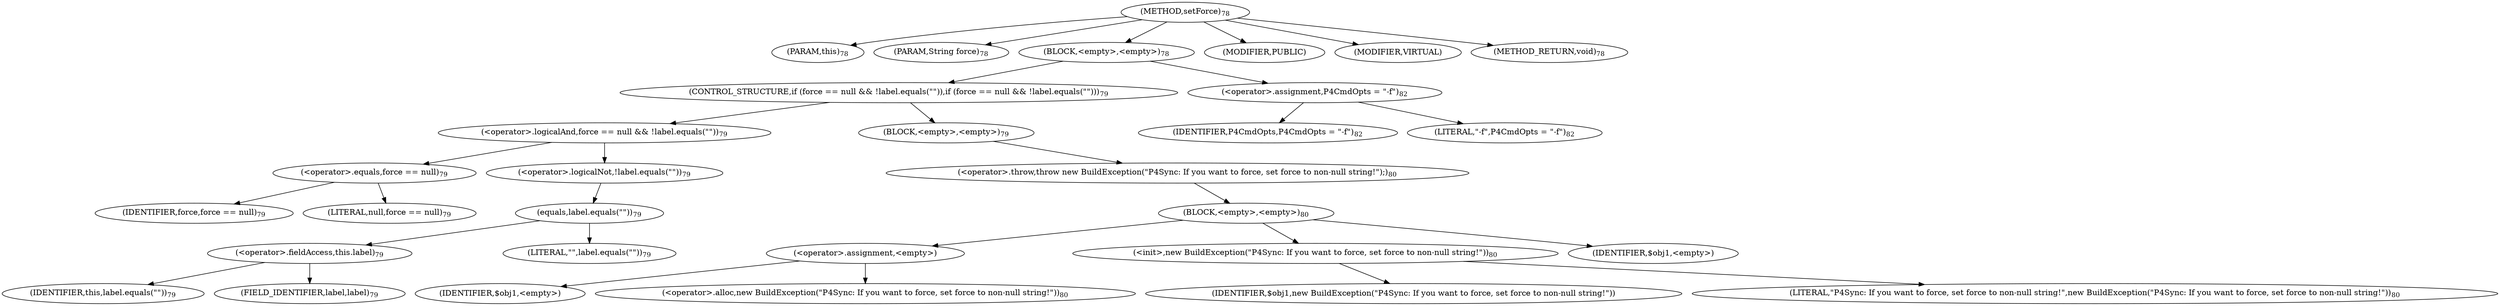 digraph "setForce" {  
"46" [label = <(METHOD,setForce)<SUB>78</SUB>> ]
"47" [label = <(PARAM,this)<SUB>78</SUB>> ]
"48" [label = <(PARAM,String force)<SUB>78</SUB>> ]
"49" [label = <(BLOCK,&lt;empty&gt;,&lt;empty&gt;)<SUB>78</SUB>> ]
"50" [label = <(CONTROL_STRUCTURE,if (force == null &amp;&amp; !label.equals(&quot;&quot;)),if (force == null &amp;&amp; !label.equals(&quot;&quot;)))<SUB>79</SUB>> ]
"51" [label = <(&lt;operator&gt;.logicalAnd,force == null &amp;&amp; !label.equals(&quot;&quot;))<SUB>79</SUB>> ]
"52" [label = <(&lt;operator&gt;.equals,force == null)<SUB>79</SUB>> ]
"53" [label = <(IDENTIFIER,force,force == null)<SUB>79</SUB>> ]
"54" [label = <(LITERAL,null,force == null)<SUB>79</SUB>> ]
"55" [label = <(&lt;operator&gt;.logicalNot,!label.equals(&quot;&quot;))<SUB>79</SUB>> ]
"56" [label = <(equals,label.equals(&quot;&quot;))<SUB>79</SUB>> ]
"57" [label = <(&lt;operator&gt;.fieldAccess,this.label)<SUB>79</SUB>> ]
"58" [label = <(IDENTIFIER,this,label.equals(&quot;&quot;))<SUB>79</SUB>> ]
"59" [label = <(FIELD_IDENTIFIER,label,label)<SUB>79</SUB>> ]
"60" [label = <(LITERAL,&quot;&quot;,label.equals(&quot;&quot;))<SUB>79</SUB>> ]
"61" [label = <(BLOCK,&lt;empty&gt;,&lt;empty&gt;)<SUB>79</SUB>> ]
"62" [label = <(&lt;operator&gt;.throw,throw new BuildException(&quot;P4Sync: If you want to force, set force to non-null string!&quot;);)<SUB>80</SUB>> ]
"63" [label = <(BLOCK,&lt;empty&gt;,&lt;empty&gt;)<SUB>80</SUB>> ]
"64" [label = <(&lt;operator&gt;.assignment,&lt;empty&gt;)> ]
"65" [label = <(IDENTIFIER,$obj1,&lt;empty&gt;)> ]
"66" [label = <(&lt;operator&gt;.alloc,new BuildException(&quot;P4Sync: If you want to force, set force to non-null string!&quot;))<SUB>80</SUB>> ]
"67" [label = <(&lt;init&gt;,new BuildException(&quot;P4Sync: If you want to force, set force to non-null string!&quot;))<SUB>80</SUB>> ]
"68" [label = <(IDENTIFIER,$obj1,new BuildException(&quot;P4Sync: If you want to force, set force to non-null string!&quot;))> ]
"69" [label = <(LITERAL,&quot;P4Sync: If you want to force, set force to non-null string!&quot;,new BuildException(&quot;P4Sync: If you want to force, set force to non-null string!&quot;))<SUB>80</SUB>> ]
"70" [label = <(IDENTIFIER,$obj1,&lt;empty&gt;)> ]
"71" [label = <(&lt;operator&gt;.assignment,P4CmdOpts = &quot;-f&quot;)<SUB>82</SUB>> ]
"72" [label = <(IDENTIFIER,P4CmdOpts,P4CmdOpts = &quot;-f&quot;)<SUB>82</SUB>> ]
"73" [label = <(LITERAL,&quot;-f&quot;,P4CmdOpts = &quot;-f&quot;)<SUB>82</SUB>> ]
"74" [label = <(MODIFIER,PUBLIC)> ]
"75" [label = <(MODIFIER,VIRTUAL)> ]
"76" [label = <(METHOD_RETURN,void)<SUB>78</SUB>> ]
  "46" -> "47" 
  "46" -> "48" 
  "46" -> "49" 
  "46" -> "74" 
  "46" -> "75" 
  "46" -> "76" 
  "49" -> "50" 
  "49" -> "71" 
  "50" -> "51" 
  "50" -> "61" 
  "51" -> "52" 
  "51" -> "55" 
  "52" -> "53" 
  "52" -> "54" 
  "55" -> "56" 
  "56" -> "57" 
  "56" -> "60" 
  "57" -> "58" 
  "57" -> "59" 
  "61" -> "62" 
  "62" -> "63" 
  "63" -> "64" 
  "63" -> "67" 
  "63" -> "70" 
  "64" -> "65" 
  "64" -> "66" 
  "67" -> "68" 
  "67" -> "69" 
  "71" -> "72" 
  "71" -> "73" 
}
